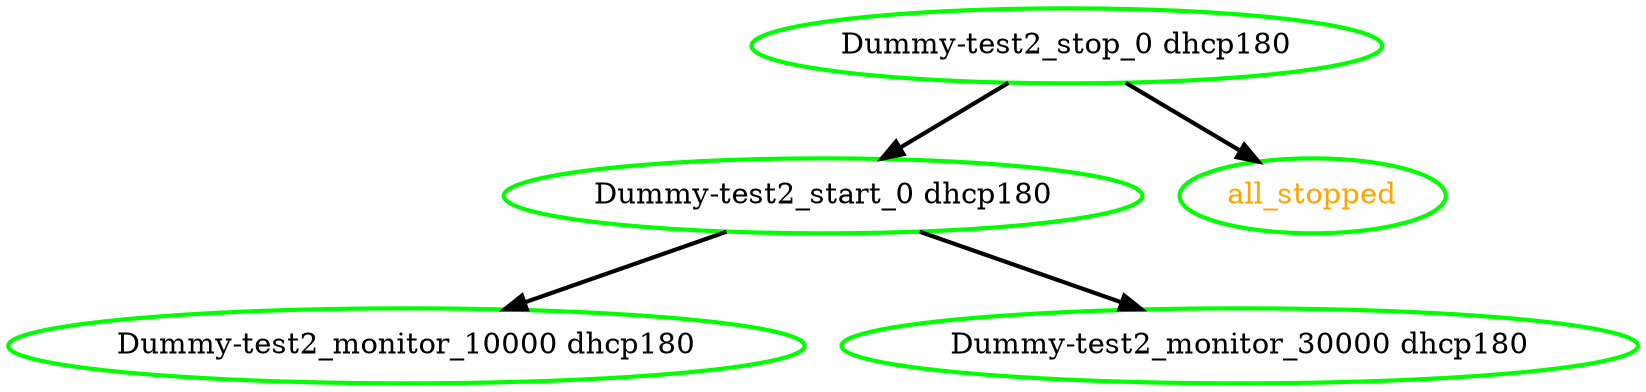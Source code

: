 digraph "g" {
"Dummy-test2_monitor_10000 dhcp180" [ style=bold color="green" fontcolor="black"]
"Dummy-test2_monitor_30000 dhcp180" [ style=bold color="green" fontcolor="black"]
"Dummy-test2_start_0 dhcp180" -> "Dummy-test2_monitor_10000 dhcp180" [ style = bold]
"Dummy-test2_start_0 dhcp180" -> "Dummy-test2_monitor_30000 dhcp180" [ style = bold]
"Dummy-test2_start_0 dhcp180" [ style=bold color="green" fontcolor="black"]
"Dummy-test2_stop_0 dhcp180" -> "Dummy-test2_start_0 dhcp180" [ style = bold]
"Dummy-test2_stop_0 dhcp180" -> "all_stopped" [ style = bold]
"Dummy-test2_stop_0 dhcp180" [ style=bold color="green" fontcolor="black"]
"all_stopped" [ style=bold color="green" fontcolor="orange"]
}
